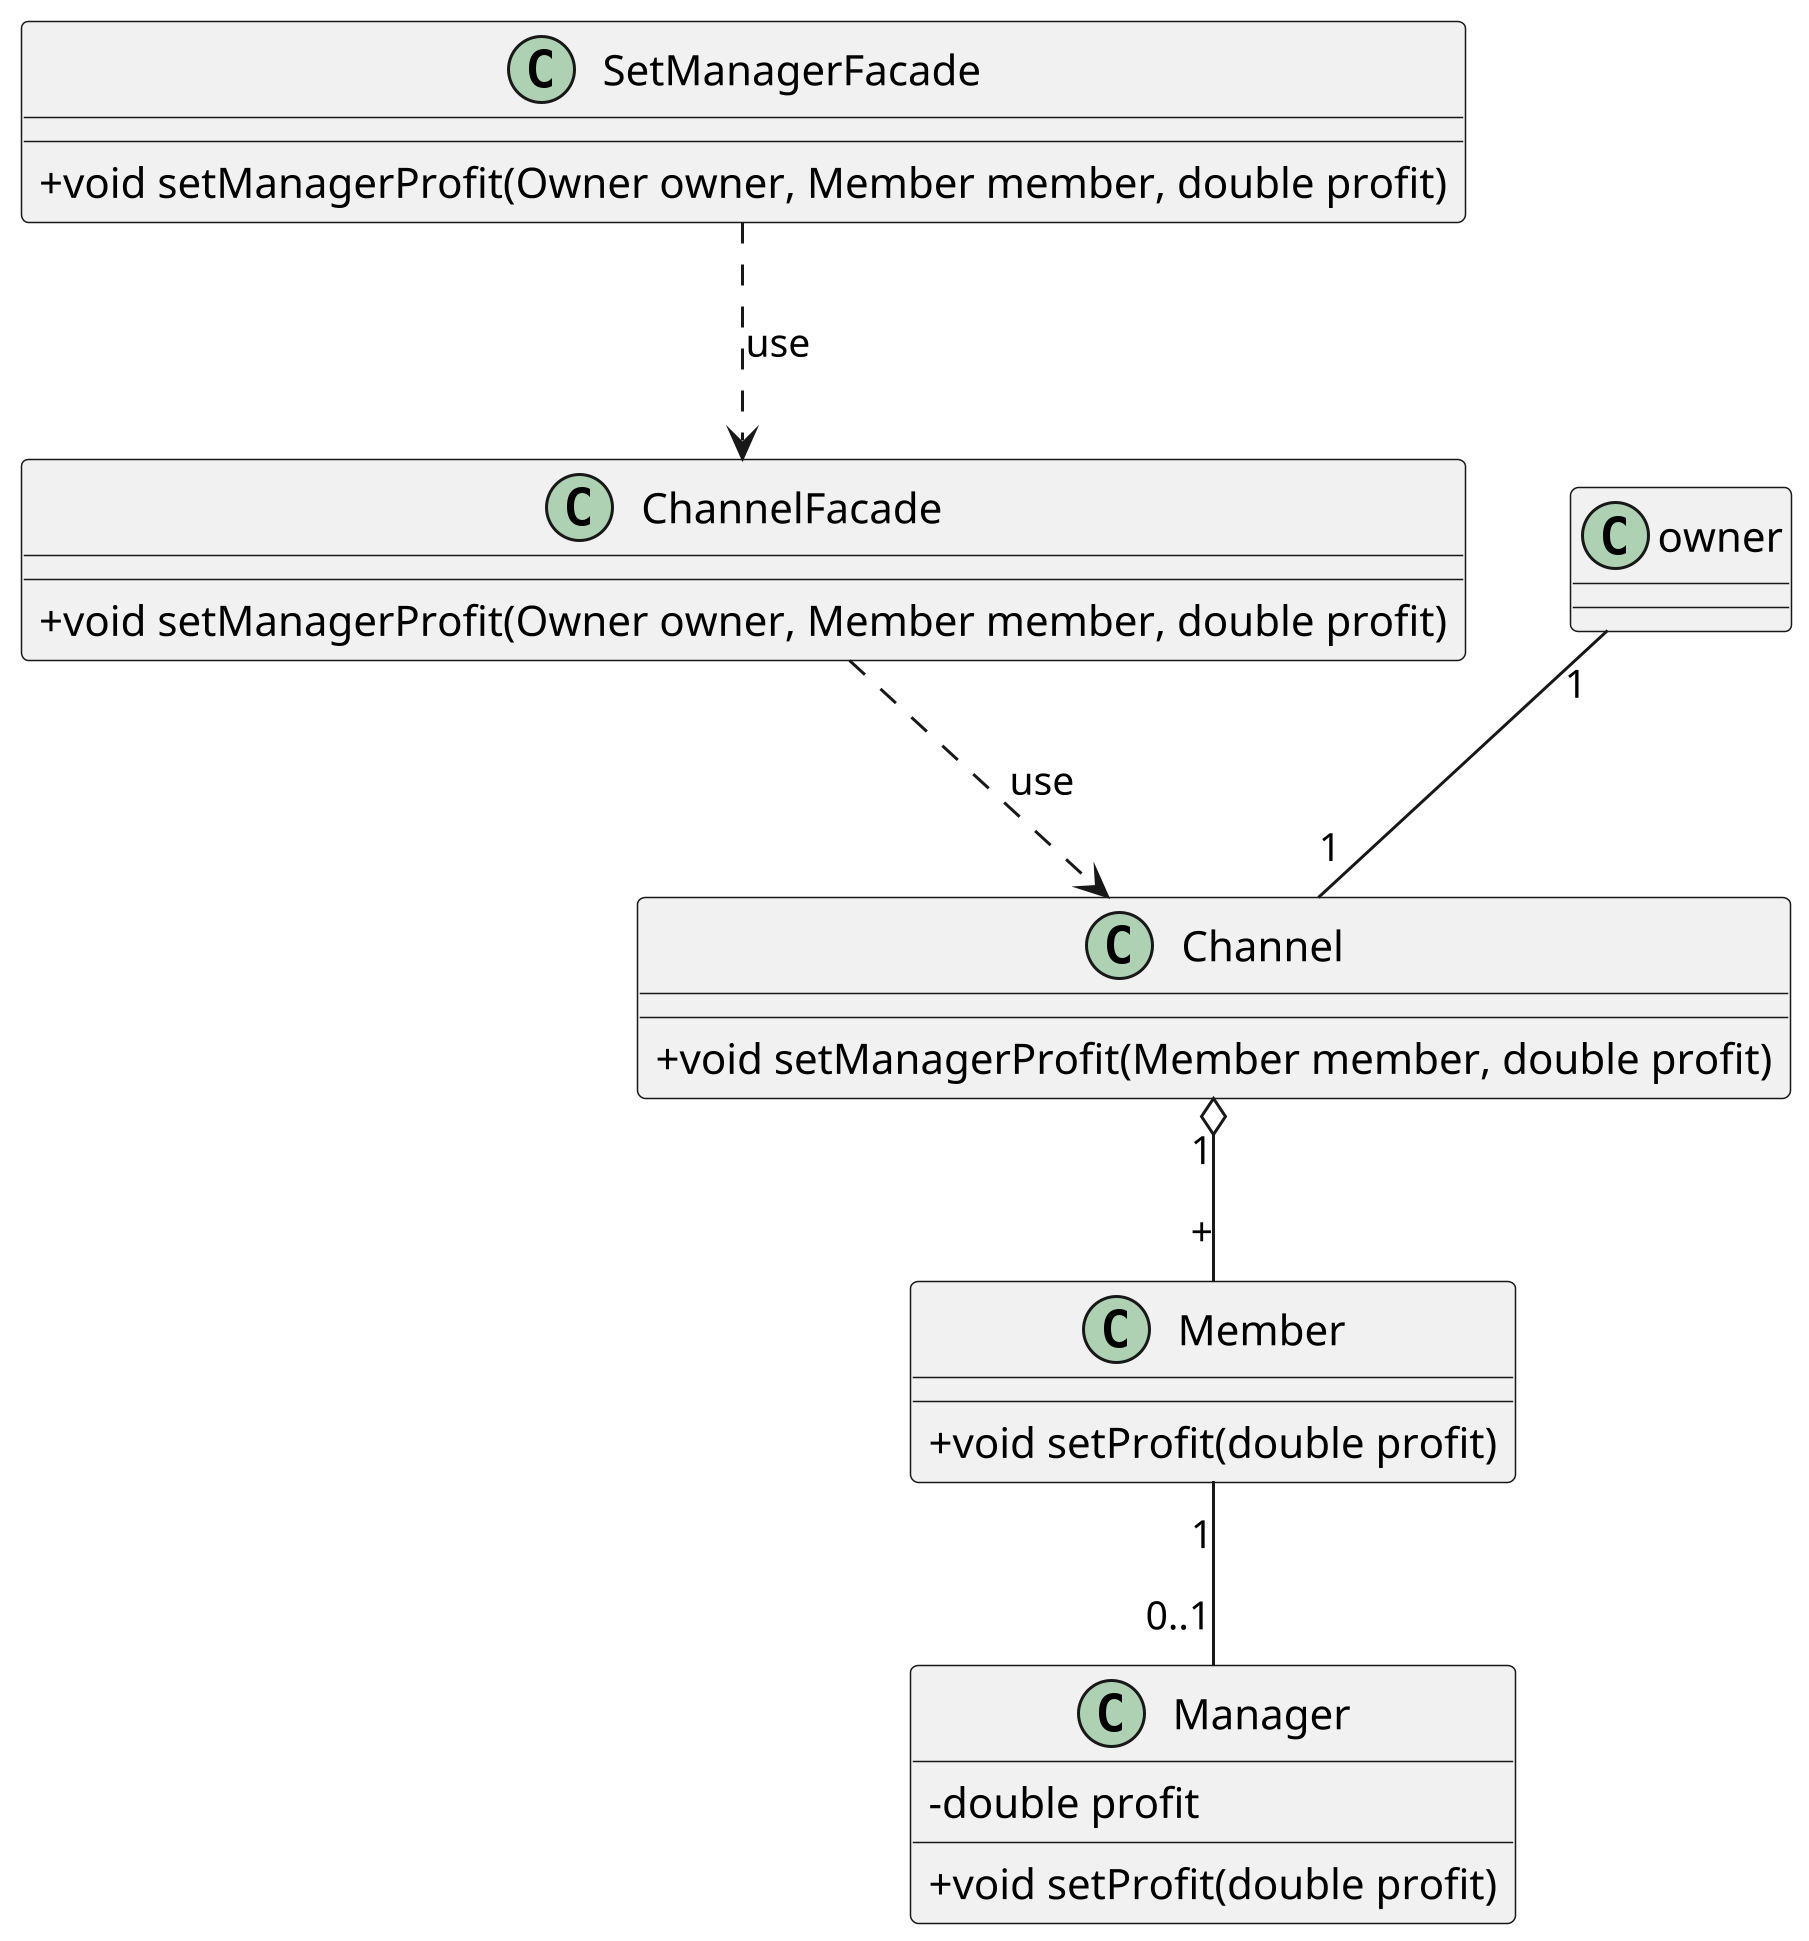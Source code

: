 @startuml set_manager_profit


scale 3
skinparam DefaultFontName B Nazanin
skinparam ArrowMessageAlignment right
skinparam classAttributeIconSize 0

class "Channel" as chanel {
    +void setManagerProfit(Member member, double profit)
}

class "Member" as member {
    +void setProfit(double profit)
}

class "Manager" as manager {
    -double profit
    +void setProfit(double profit)
}

class SetManagerFacade {
    +void setManagerProfit(Owner owner, Member member, double profit)
}

class ChannelFacade {
    +void setManagerProfit(Owner owner, Member member, double profit)
}

owner "1" -- "1" chanel
chanel "1" o-- "+" member
member "1" -- "0..1" manager
SetManagerFacade ..> ChannelFacade :use
ChannelFacade ..> chanel :use

@enduml
